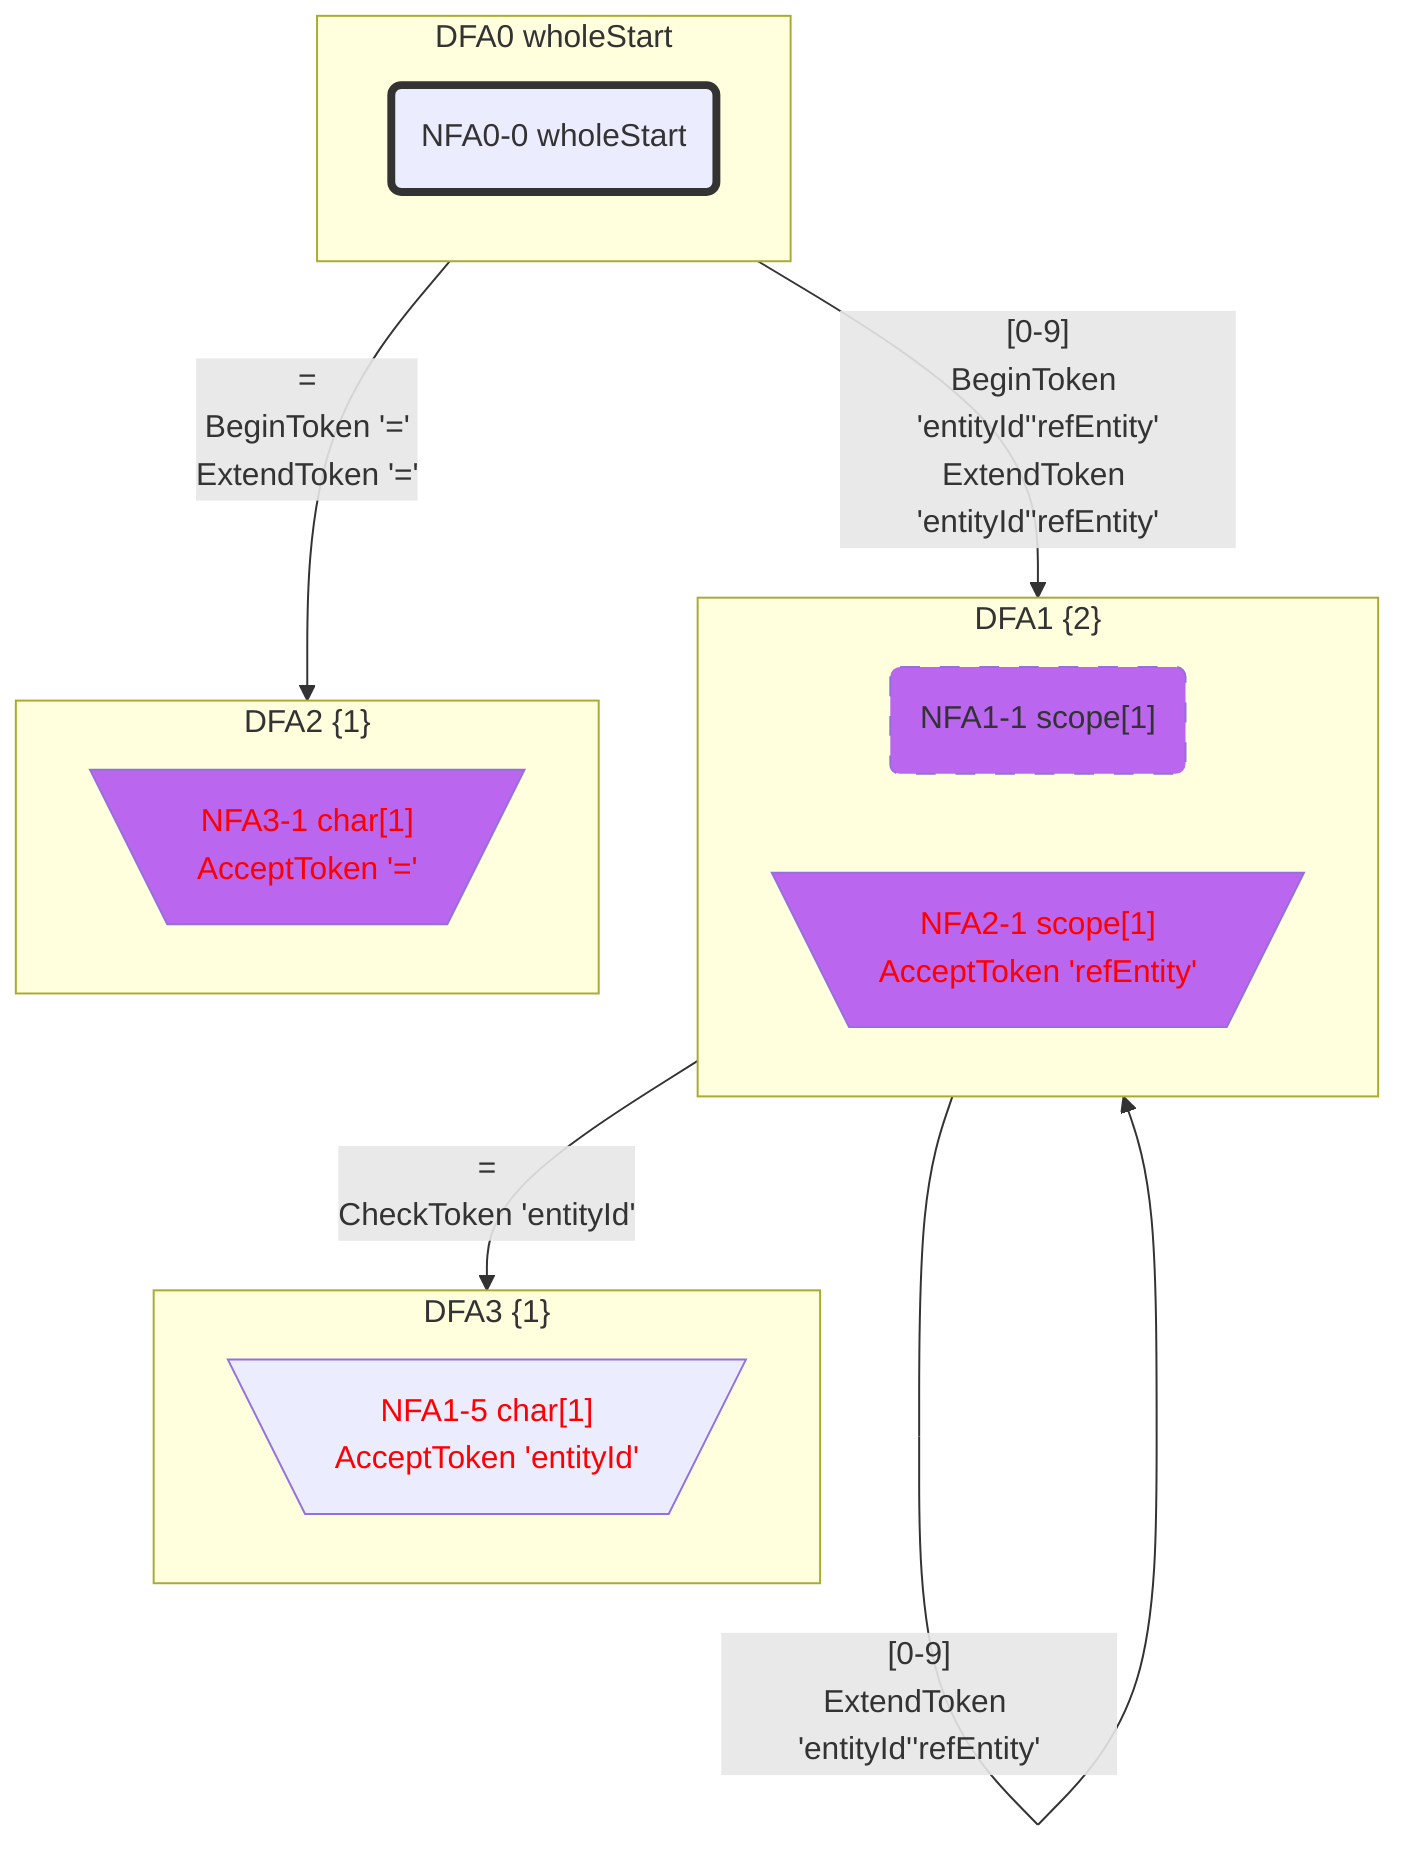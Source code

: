 flowchart
classDef c0001 color:#FF0000;
classDef c0010 stroke-dasharray: 10 10;
classDef c0011 stroke-dasharray: 10 10,color:#FF0000;
classDef c0100 fill:#BB66EE;
classDef c0101 fill:#BB66EE,color:#FF0000;
classDef c0110 fill:#BB66EE,stroke-dasharray: 10 10;
classDef c0111 fill:#BB66EE,stroke-dasharray: 10 10,color:#FF0000;
classDef c1000 stroke:#333,stroke-width:4px;
classDef c1001 stroke:#333,stroke-width:4px,color:#FF0000;
classDef c1010 stroke:#333,stroke-width:4px,stroke-dasharray: 10 10;
classDef c1011 stroke:#333,stroke-width:4px,stroke-dasharray: 10 10,color:#FF0000;
classDef c1100 stroke:#333,stroke-width:4px,fill:#BB66EE;
classDef c1101 stroke:#333,stroke-width:4px,fill:#BB66EE,color:#FF0000;
classDef c1110 stroke:#333,stroke-width:4px,fill:#BB66EE,stroke-dasharray: 10 10;
classDef c1111 stroke:#333,stroke-width:4px,fill:#BB66EE,stroke-dasharray: 10 10,color:#FF0000;
subgraph DFA0_-1191917276["DFA0 wholeStart"]
NFA0_0_63287211_0("NFA0-0 wholeStart")
class NFA0_0_63287211_0 c1000;
end
class DFA0_-1191917276 c1000;
subgraph DFA1_635551321["DFA1 {2}"]
NFA1_1_32713991_1("NFA1-1 scope[1]")
class NFA1_1_32713991_1 c0110;
NFA2_1_25990465_2[\"NFA2-1 scope[1]
AcceptToken 'refEntity'"/]
class NFA2_1_25990465_2 c0101;
end
class DFA1_635551321 c0111;
subgraph DFA2_-740525413["DFA2 {1}"]
NFA3_1_32587594_3[\"NFA3-1 char[1]
AcceptToken '='"/]
class NFA3_1_32587594_3 c0101;
end
class DFA2_-740525413 c0101;
subgraph DFA3_-374645365["DFA3 {1}"]
NFA1_5_24852891_4[\"NFA1-5 char[1]
AcceptToken 'entityId'"/]
class NFA1_5_24852891_4 c0001;
end
class DFA3_-374645365 c0001;
DFA0_-1191917276 -->|"[0-9]
BeginToken 'entityId''refEntity'
ExtendToken 'entityId''refEntity'"|DFA1_635551321
DFA0_-1191917276 -->|"=
BeginToken '='
ExtendToken '='"|DFA2_-740525413
DFA1_635551321 -->|"[0-9]
ExtendToken 'entityId''refEntity'"|DFA1_635551321
DFA1_635551321 -->|"=
CheckToken 'entityId'"|DFA3_-374645365